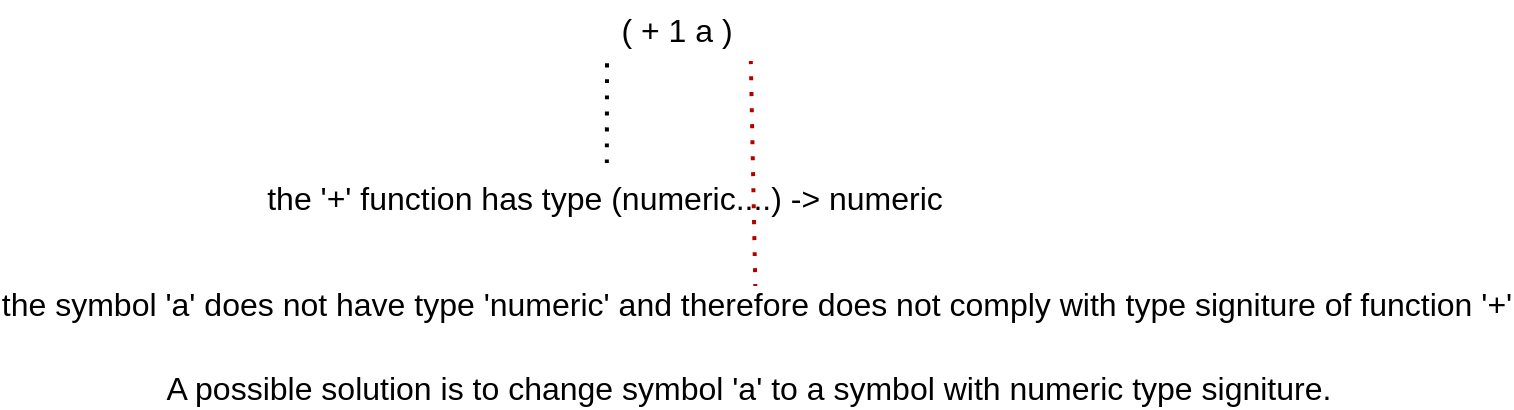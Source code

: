 <mxfile version="21.2.8" type="device">
  <diagram name="Page-1" id="DU3HnJVlQ-_E5YAS8m8q">
    <mxGraphModel dx="1339" dy="1217" grid="0" gridSize="10" guides="1" tooltips="1" connect="1" arrows="1" fold="1" page="0" pageScale="1" pageWidth="850" pageHeight="1100" math="0" shadow="0">
      <root>
        <mxCell id="0" />
        <mxCell id="1" parent="0" />
        <mxCell id="L2NmIwnOzAwfmtdtYmQ8-1" value="(&lt;span style=&quot;white-space: pre;&quot;&gt; &lt;/span&gt;+&lt;span style=&quot;white-space: pre;&quot;&gt; &lt;/span&gt;1&lt;span style=&quot;white-space: pre;&quot;&gt; &lt;/span&gt;a&lt;span style=&quot;white-space: pre;&quot;&gt; &lt;/span&gt;)" style="text;strokeColor=none;fillColor=none;html=1;align=center;verticalAlign=middle;whiteSpace=wrap;rounded=0;fontSize=16;" parent="1" vertex="1">
          <mxGeometry x="-42" y="-30" width="321" height="30" as="geometry" />
        </mxCell>
        <mxCell id="L2NmIwnOzAwfmtdtYmQ8-2" value="" style="endArrow=none;dashed=1;html=1;dashPattern=1 3;strokeWidth=2;rounded=0;fontSize=12;startSize=8;endSize=8;curved=1;entryX=0.391;entryY=0.983;entryDx=0;entryDy=0;entryPerimeter=0;exitX=0.504;exitY=-0.048;exitDx=0;exitDy=0;exitPerimeter=0;" parent="1" source="L2NmIwnOzAwfmtdtYmQ8-3" target="L2NmIwnOzAwfmtdtYmQ8-1" edge="1">
          <mxGeometry width="50" height="50" relative="1" as="geometry">
            <mxPoint x="84" y="56" as="sourcePoint" />
            <mxPoint x="225" y="175" as="targetPoint" />
          </mxGeometry>
        </mxCell>
        <mxCell id="L2NmIwnOzAwfmtdtYmQ8-3" value="the &#39;+&#39; function has type (numeric....) -&amp;gt; numeric" style="text;html=1;align=center;verticalAlign=middle;resizable=0;points=[];autosize=1;strokeColor=none;fillColor=none;fontSize=16;" parent="1" vertex="1">
          <mxGeometry x="-96" y="53" width="356" height="31" as="geometry" />
        </mxCell>
        <mxCell id="L2NmIwnOzAwfmtdtYmQ8-4" value="" style="endArrow=none;dashed=1;html=1;dashPattern=1 3;strokeWidth=2;rounded=0;fontSize=12;startSize=8;endSize=8;curved=1;entryX=0.615;entryY=1.017;entryDx=0;entryDy=0;entryPerimeter=0;fillColor=#e51400;strokeColor=#B20000;" parent="1" target="L2NmIwnOzAwfmtdtYmQ8-1" edge="1">
          <mxGeometry width="50" height="50" relative="1" as="geometry">
            <mxPoint x="158" y="130" as="sourcePoint" />
            <mxPoint x="225" y="175" as="targetPoint" />
          </mxGeometry>
        </mxCell>
        <mxCell id="L2NmIwnOzAwfmtdtYmQ8-5" value="the symbol &#39;a&#39; does not have type &#39;numeric&#39; and therefore does not comply with type signiture of function &#39;+&#39;" style="edgeLabel;html=1;align=center;verticalAlign=middle;resizable=0;points=[];fontSize=16;" parent="L2NmIwnOzAwfmtdtYmQ8-4" vertex="1" connectable="0">
          <mxGeometry x="-0.879" relative="1" as="geometry">
            <mxPoint as="offset" />
          </mxGeometry>
        </mxCell>
        <mxCell id="L2NmIwnOzAwfmtdtYmQ8-6" value="A possible solution is to change symbol &#39;a&#39; to a symbol with numeric type signiture." style="edgeLabel;html=1;align=center;verticalAlign=middle;resizable=0;points=[];fontSize=16;" parent="L2NmIwnOzAwfmtdtYmQ8-4" vertex="1" connectable="0">
          <mxGeometry x="-0.879" relative="1" as="geometry">
            <mxPoint x="-4" y="42" as="offset" />
          </mxGeometry>
        </mxCell>
      </root>
    </mxGraphModel>
  </diagram>
</mxfile>

